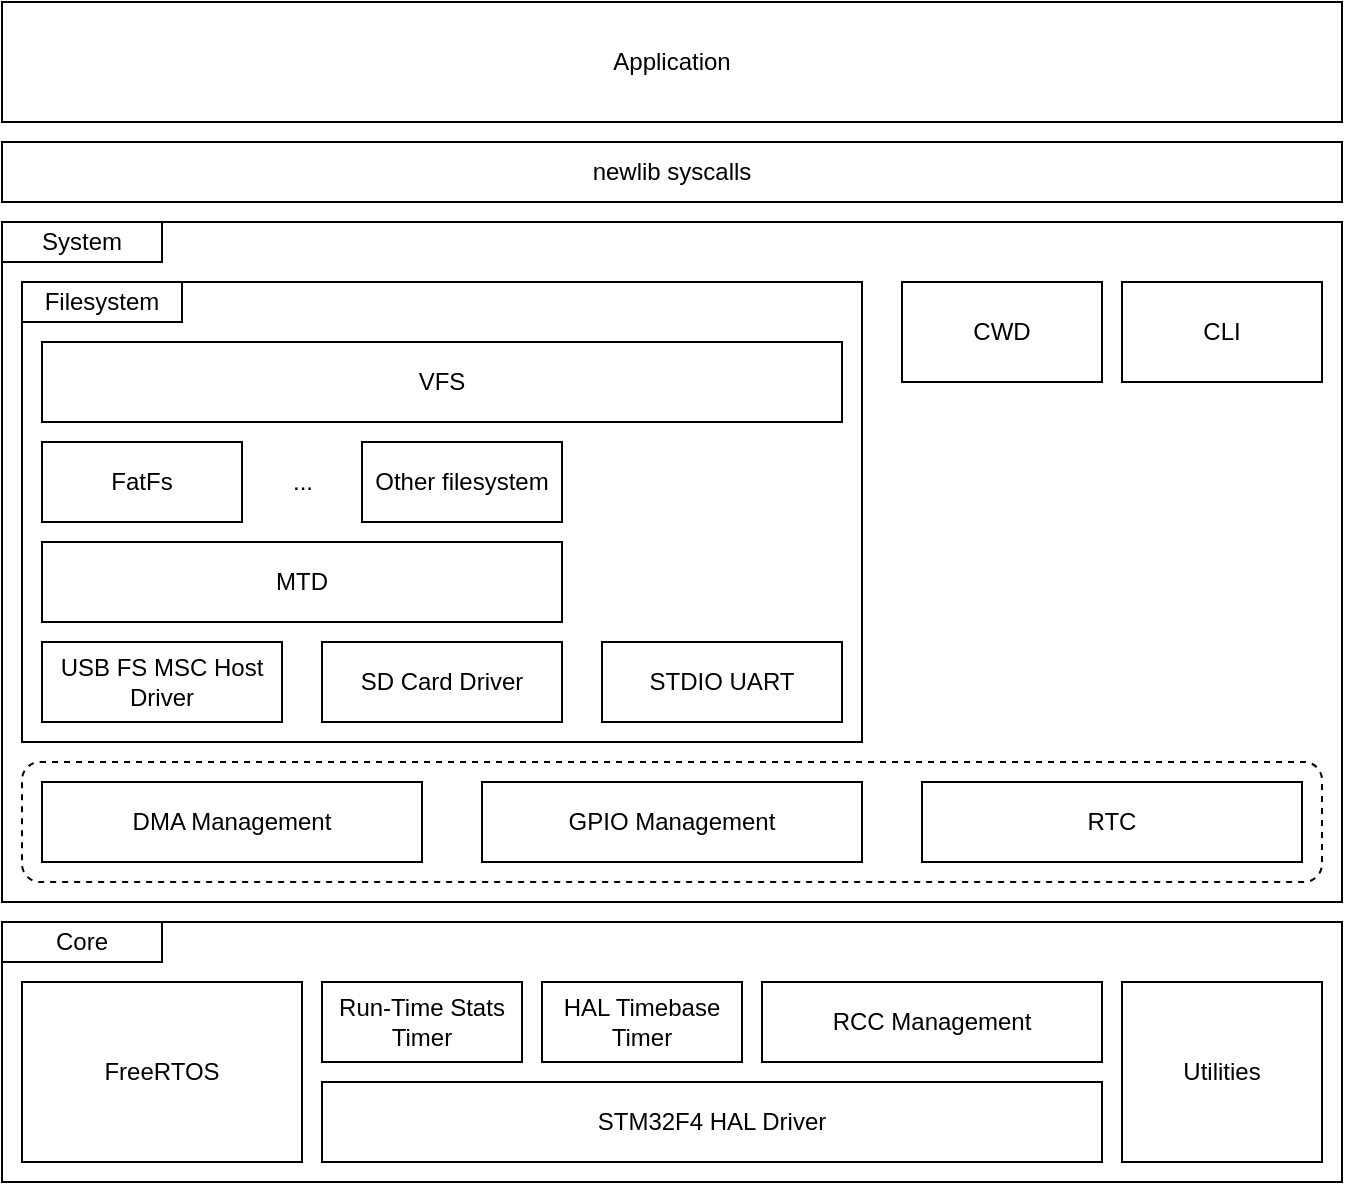 <mxfile version="24.2.5" type="device">
  <diagram name="Page-1" id="SHTBiBU3y-VLYMNNROHS">
    <mxGraphModel dx="1257" dy="774" grid="1" gridSize="10" guides="1" tooltips="1" connect="1" arrows="1" fold="1" page="1" pageScale="1" pageWidth="850" pageHeight="1100" math="0" shadow="0">
      <root>
        <mxCell id="0" />
        <mxCell id="1" parent="0" />
        <mxCell id="6I6Z8ggjfQs4jGeCsE5s-72" value="" style="rounded=0;whiteSpace=wrap;html=1;" parent="1" vertex="1">
          <mxGeometry x="10" y="600" width="670" height="340" as="geometry" />
        </mxCell>
        <mxCell id="6I6Z8ggjfQs4jGeCsE5s-70" value="" style="rounded=1;whiteSpace=wrap;html=1;dashed=1;" parent="1" vertex="1">
          <mxGeometry x="20" y="870" width="650" height="60" as="geometry" />
        </mxCell>
        <mxCell id="6I6Z8ggjfQs4jGeCsE5s-67" value="" style="rounded=0;whiteSpace=wrap;html=1;" parent="1" vertex="1">
          <mxGeometry x="20" y="630" width="420" height="230" as="geometry" />
        </mxCell>
        <mxCell id="6I6Z8ggjfQs4jGeCsE5s-64" value="" style="rounded=0;whiteSpace=wrap;html=1;fillColor=default;" parent="1" vertex="1">
          <mxGeometry x="10" y="950" width="670" height="130" as="geometry" />
        </mxCell>
        <mxCell id="6I6Z8ggjfQs4jGeCsE5s-1" value="FreeRTOS" style="rounded=0;whiteSpace=wrap;html=1;" parent="1" vertex="1">
          <mxGeometry x="20" y="980" width="140" height="90" as="geometry" />
        </mxCell>
        <mxCell id="6I6Z8ggjfQs4jGeCsE5s-2" value="STM32F4 HAL Driver" style="rounded=0;whiteSpace=wrap;html=1;" parent="1" vertex="1">
          <mxGeometry x="170" y="1030" width="390" height="40" as="geometry" />
        </mxCell>
        <mxCell id="6I6Z8ggjfQs4jGeCsE5s-3" value="RCC Management" style="rounded=0;whiteSpace=wrap;html=1;" parent="1" vertex="1">
          <mxGeometry x="390" y="980" width="170" height="40" as="geometry" />
        </mxCell>
        <mxCell id="6I6Z8ggjfQs4jGeCsE5s-4" value="Run-Time Stats &lt;br&gt;Timer" style="rounded=0;whiteSpace=wrap;html=1;" parent="1" vertex="1">
          <mxGeometry x="170" y="980" width="100" height="40" as="geometry" />
        </mxCell>
        <mxCell id="6I6Z8ggjfQs4jGeCsE5s-5" value="HAL Timebase&lt;br&gt;Timer" style="rounded=0;whiteSpace=wrap;html=1;" parent="1" vertex="1">
          <mxGeometry x="280" y="980" width="100" height="40" as="geometry" />
        </mxCell>
        <mxCell id="6I6Z8ggjfQs4jGeCsE5s-6" value="Utilities" style="rounded=0;whiteSpace=wrap;html=1;" parent="1" vertex="1">
          <mxGeometry x="570" y="980" width="100" height="90" as="geometry" />
        </mxCell>
        <mxCell id="6I6Z8ggjfQs4jGeCsE5s-9" value="Core" style="rounded=0;whiteSpace=wrap;html=1;" parent="1" vertex="1">
          <mxGeometry x="10" y="950" width="80" height="20" as="geometry" />
        </mxCell>
        <mxCell id="6I6Z8ggjfQs4jGeCsE5s-10" value="STDIO UART" style="rounded=0;whiteSpace=wrap;html=1;" parent="1" vertex="1">
          <mxGeometry x="310" y="810" width="120" height="40" as="geometry" />
        </mxCell>
        <mxCell id="6I6Z8ggjfQs4jGeCsE5s-11" value="DMA Management" style="rounded=0;whiteSpace=wrap;html=1;" parent="1" vertex="1">
          <mxGeometry x="30" y="880" width="190" height="40" as="geometry" />
        </mxCell>
        <mxCell id="6I6Z8ggjfQs4jGeCsE5s-12" value="GPIO Management" style="rounded=0;whiteSpace=wrap;html=1;" parent="1" vertex="1">
          <mxGeometry x="250" y="880" width="190" height="40" as="geometry" />
        </mxCell>
        <mxCell id="6I6Z8ggjfQs4jGeCsE5s-13" value="RTC" style="rounded=0;whiteSpace=wrap;html=1;" parent="1" vertex="1">
          <mxGeometry x="470" y="880" width="190" height="40" as="geometry" />
        </mxCell>
        <mxCell id="6I6Z8ggjfQs4jGeCsE5s-14" value="MTD" style="rounded=0;whiteSpace=wrap;html=1;" parent="1" vertex="1">
          <mxGeometry x="30" y="760" width="260" height="40" as="geometry" />
        </mxCell>
        <mxCell id="6I6Z8ggjfQs4jGeCsE5s-15" value="USB FS MSC Host Driver" style="rounded=0;whiteSpace=wrap;html=1;" parent="1" vertex="1">
          <mxGeometry x="30" y="810" width="120" height="40" as="geometry" />
        </mxCell>
        <mxCell id="6I6Z8ggjfQs4jGeCsE5s-16" value="SD Card Driver" style="rounded=0;whiteSpace=wrap;html=1;" parent="1" vertex="1">
          <mxGeometry x="170" y="810" width="120" height="40" as="geometry" />
        </mxCell>
        <mxCell id="6I6Z8ggjfQs4jGeCsE5s-18" value="FatFs" style="rounded=0;whiteSpace=wrap;html=1;" parent="1" vertex="1">
          <mxGeometry x="30" y="710" width="100" height="40" as="geometry" />
        </mxCell>
        <mxCell id="6I6Z8ggjfQs4jGeCsE5s-19" value="VFS" style="rounded=0;whiteSpace=wrap;html=1;" parent="1" vertex="1">
          <mxGeometry x="30" y="660" width="400" height="40" as="geometry" />
        </mxCell>
        <mxCell id="6I6Z8ggjfQs4jGeCsE5s-21" value="CWD" style="rounded=0;whiteSpace=wrap;html=1;" parent="1" vertex="1">
          <mxGeometry x="460" y="630" width="100" height="50" as="geometry" />
        </mxCell>
        <mxCell id="6I6Z8ggjfQs4jGeCsE5s-23" value="System" style="rounded=0;whiteSpace=wrap;html=1;" parent="1" vertex="1">
          <mxGeometry x="10" y="600" width="80" height="20" as="geometry" />
        </mxCell>
        <mxCell id="6I6Z8ggjfQs4jGeCsE5s-65" value="Other filesystem" style="rounded=0;whiteSpace=wrap;html=1;" parent="1" vertex="1">
          <mxGeometry x="190" y="710" width="100" height="40" as="geometry" />
        </mxCell>
        <mxCell id="6I6Z8ggjfQs4jGeCsE5s-66" value="..." style="text;html=1;align=center;verticalAlign=middle;whiteSpace=wrap;rounded=0;" parent="1" vertex="1">
          <mxGeometry x="142.5" y="710" width="35" height="40" as="geometry" />
        </mxCell>
        <mxCell id="6I6Z8ggjfQs4jGeCsE5s-68" value="Filesystem" style="rounded=0;whiteSpace=wrap;html=1;" parent="1" vertex="1">
          <mxGeometry x="20" y="630" width="80" height="20" as="geometry" />
        </mxCell>
        <mxCell id="6I6Z8ggjfQs4jGeCsE5s-71" value="CLI" style="rounded=0;whiteSpace=wrap;html=1;" parent="1" vertex="1">
          <mxGeometry x="570" y="630" width="100" height="50" as="geometry" />
        </mxCell>
        <mxCell id="6I6Z8ggjfQs4jGeCsE5s-73" value="Application" style="rounded=0;whiteSpace=wrap;html=1;" parent="1" vertex="1">
          <mxGeometry x="10" y="490" width="670" height="60" as="geometry" />
        </mxCell>
        <mxCell id="N3yBo--Embdvz6zFB0pi-1" value="newlib syscalls" style="rounded=0;whiteSpace=wrap;html=1;" vertex="1" parent="1">
          <mxGeometry x="10" y="560" width="670" height="30" as="geometry" />
        </mxCell>
      </root>
    </mxGraphModel>
  </diagram>
</mxfile>
